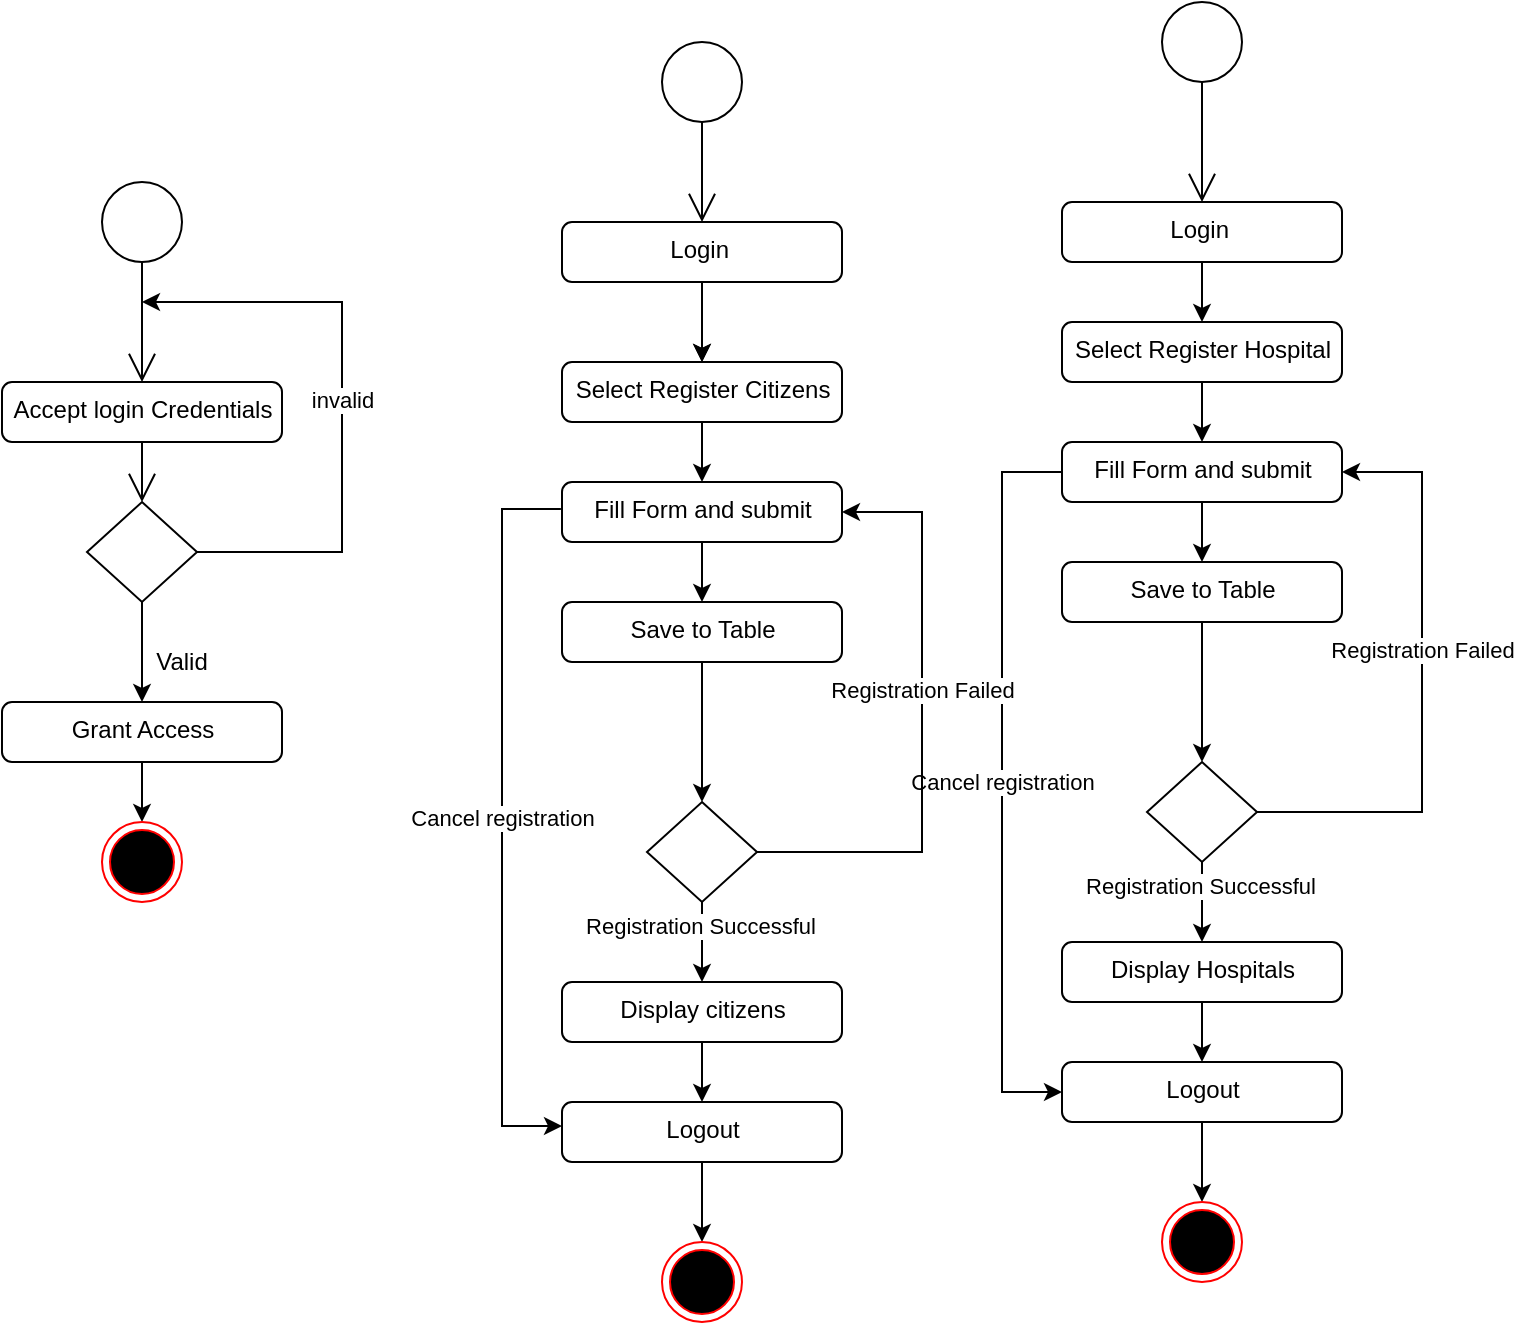 <mxfile version="13.9.9" type="device"><diagram name="Page-1" id="0783ab3e-0a74-02c8-0abd-f7b4e66b4bec"><mxGraphModel dx="152" dy="572" grid="1" gridSize="10" guides="1" tooltips="1" connect="1" arrows="1" fold="1" page="1" pageScale="1" pageWidth="850" pageHeight="1100" background="#ffffff" math="0" shadow="0" extFonts="Permanent Marker^https://fonts.googleapis.com/css?family=Permanent+Marker"><root><mxCell id="0"/><mxCell id="1" parent="0"/><mxCell id="qpvtI-tm00FxSNm9Ykw5-112" value="" style="endArrow=open;endFill=1;endSize=12;html=1;exitX=0.5;exitY=1;exitDx=0;exitDy=0;entryX=0.5;entryY=0;entryDx=0;entryDy=0;" parent="1" source="YU-b6hTbX_qhFQQpR7vt-1" target="qpvtI-tm00FxSNm9Ykw5-113" edge="1"><mxGeometry width="160" relative="1" as="geometry"><mxPoint x="980" y="160" as="sourcePoint"/><mxPoint x="980" y="210" as="targetPoint"/></mxGeometry></mxCell><mxCell id="qpvtI-tm00FxSNm9Ykw5-113" value="Accept login Credentials" style="html=1;align=center;verticalAlign=top;rounded=1;absoluteArcSize=1;arcSize=10;dashed=0;" parent="1" vertex="1"><mxGeometry x="910" y="210" width="140" height="30" as="geometry"/></mxCell><mxCell id="qpvtI-tm00FxSNm9Ykw5-114" value="invalid" style="edgeStyle=orthogonalEdgeStyle;rounded=0;orthogonalLoop=1;jettySize=auto;html=1;exitX=1;exitY=0.5;exitDx=0;exitDy=0;" parent="1" source="qpvtI-tm00FxSNm9Ykw5-116" edge="1"><mxGeometry relative="1" as="geometry"><mxPoint x="980" y="170" as="targetPoint"/><Array as="points"><mxPoint x="1080" y="295"/><mxPoint x="1080" y="170"/></Array></mxGeometry></mxCell><mxCell id="qpvtI-tm00FxSNm9Ykw5-115" style="edgeStyle=orthogonalEdgeStyle;rounded=0;orthogonalLoop=1;jettySize=auto;html=1;exitX=0.5;exitY=1;exitDx=0;exitDy=0;entryX=0.5;entryY=0;entryDx=0;entryDy=0;" parent="1" source="qpvtI-tm00FxSNm9Ykw5-116" target="qpvtI-tm00FxSNm9Ykw5-120" edge="1"><mxGeometry relative="1" as="geometry"/></mxCell><mxCell id="qpvtI-tm00FxSNm9Ykw5-116" value="" style="rhombus;" parent="1" vertex="1"><mxGeometry x="952.5" y="270" width="55" height="50" as="geometry"/></mxCell><mxCell id="qpvtI-tm00FxSNm9Ykw5-117" value="" style="endArrow=open;endFill=1;endSize=12;html=1;entryX=0.5;entryY=0;entryDx=0;entryDy=0;" parent="1" source="qpvtI-tm00FxSNm9Ykw5-113" target="qpvtI-tm00FxSNm9Ykw5-116" edge="1"><mxGeometry width="160" relative="1" as="geometry"><mxPoint x="980" y="310" as="sourcePoint"/><mxPoint x="980" y="360" as="targetPoint"/></mxGeometry></mxCell><mxCell id="qpvtI-tm00FxSNm9Ykw5-118" value="Valid" style="text;html=1;strokeColor=none;fillColor=none;align=center;verticalAlign=middle;whiteSpace=wrap;rounded=0;" parent="1" vertex="1"><mxGeometry x="980" y="340" width="40" height="20" as="geometry"/></mxCell><mxCell id="qpvtI-tm00FxSNm9Ykw5-119" style="edgeStyle=orthogonalEdgeStyle;rounded=0;orthogonalLoop=1;jettySize=auto;html=1;exitX=0.5;exitY=1;exitDx=0;exitDy=0;" parent="1" source="qpvtI-tm00FxSNm9Ykw5-120" target="qpvtI-tm00FxSNm9Ykw5-121" edge="1"><mxGeometry relative="1" as="geometry"/></mxCell><mxCell id="qpvtI-tm00FxSNm9Ykw5-120" value="Grant Access" style="html=1;align=center;verticalAlign=top;rounded=1;absoluteArcSize=1;arcSize=10;dashed=0;" parent="1" vertex="1"><mxGeometry x="910" y="370" width="140" height="30" as="geometry"/></mxCell><mxCell id="qpvtI-tm00FxSNm9Ykw5-121" value="" style="ellipse;html=1;shape=endState;fillColor=#000000;strokeColor=#ff0000;" parent="1" vertex="1"><mxGeometry x="960" y="430" width="40" height="40" as="geometry"/></mxCell><mxCell id="2AjkwGKu1eCq4MbgWLdp-5" value="" style="endArrow=open;endFill=1;endSize=12;html=1;exitX=0.5;exitY=1;exitDx=0;exitDy=0;entryX=0.5;entryY=0;entryDx=0;entryDy=0;" parent="1" target="2AjkwGKu1eCq4MbgWLdp-7" edge="1"><mxGeometry width="160" relative="1" as="geometry"><mxPoint x="1510" y="60" as="sourcePoint"/><mxPoint x="1510" y="240" as="targetPoint"/></mxGeometry></mxCell><mxCell id="2AjkwGKu1eCq4MbgWLdp-6" style="edgeStyle=orthogonalEdgeStyle;rounded=0;orthogonalLoop=1;jettySize=auto;html=1;exitX=0.5;exitY=0.667;exitDx=0;exitDy=0;exitPerimeter=0;" parent="1" source="2AjkwGKu1eCq4MbgWLdp-20" target="2AjkwGKu1eCq4MbgWLdp-17" edge="1"><mxGeometry relative="1" as="geometry"><mxPoint x="1600" y="290" as="sourcePoint"/></mxGeometry></mxCell><mxCell id="2AjkwGKu1eCq4MbgWLdp-7" value="Login&amp;nbsp;" style="html=1;align=center;verticalAlign=top;rounded=1;absoluteArcSize=1;arcSize=10;dashed=0;" parent="1" vertex="1"><mxGeometry x="1440" y="120" width="140" height="30" as="geometry"/></mxCell><mxCell id="2AjkwGKu1eCq4MbgWLdp-8" value="Registration Failed" style="edgeStyle=orthogonalEdgeStyle;rounded=0;orthogonalLoop=1;jettySize=auto;html=1;exitX=1;exitY=0.5;exitDx=0;exitDy=0;entryX=1;entryY=0.5;entryDx=0;entryDy=0;" parent="1" source="2AjkwGKu1eCq4MbgWLdp-11" target="2AjkwGKu1eCq4MbgWLdp-20" edge="1"><mxGeometry x="0.117" relative="1" as="geometry"><mxPoint x="1700" y="330" as="targetPoint"/><Array as="points"><mxPoint x="1620" y="425"/><mxPoint x="1620" y="255"/></Array><mxPoint as="offset"/></mxGeometry></mxCell><mxCell id="2AjkwGKu1eCq4MbgWLdp-9" style="edgeStyle=orthogonalEdgeStyle;rounded=0;orthogonalLoop=1;jettySize=auto;html=1;exitX=0.5;exitY=1;exitDx=0;exitDy=0;entryX=0.5;entryY=0;entryDx=0;entryDy=0;" parent="1" source="2AjkwGKu1eCq4MbgWLdp-11" target="2AjkwGKu1eCq4MbgWLdp-14" edge="1"><mxGeometry relative="1" as="geometry"><Array as="points"><mxPoint x="1510" y="460"/><mxPoint x="1510" y="490"/><mxPoint x="1510" y="490"/></Array></mxGeometry></mxCell><mxCell id="2AjkwGKu1eCq4MbgWLdp-10" value="Registration Successful" style="edgeLabel;html=1;align=center;verticalAlign=middle;resizable=0;points=[];" parent="2AjkwGKu1eCq4MbgWLdp-9" vertex="1" connectable="0"><mxGeometry x="-0.4" y="-1" relative="1" as="geometry"><mxPoint as="offset"/></mxGeometry></mxCell><mxCell id="2AjkwGKu1eCq4MbgWLdp-11" value="" style="rhombus;" parent="1" vertex="1"><mxGeometry x="1482.5" y="400" width="55" height="50" as="geometry"/></mxCell><mxCell id="2AjkwGKu1eCq4MbgWLdp-12" style="edgeStyle=orthogonalEdgeStyle;rounded=0;orthogonalLoop=1;jettySize=auto;html=1;exitX=0.5;exitY=1;exitDx=0;exitDy=0;" parent="1" source="2AjkwGKu1eCq4MbgWLdp-18" target="2AjkwGKu1eCq4MbgWLdp-15" edge="1"><mxGeometry relative="1" as="geometry"><mxPoint x="1505" y="620" as="sourcePoint"/></mxGeometry></mxCell><mxCell id="2AjkwGKu1eCq4MbgWLdp-13" style="edgeStyle=orthogonalEdgeStyle;rounded=0;orthogonalLoop=1;jettySize=auto;html=1;exitX=0.5;exitY=1;exitDx=0;exitDy=0;entryX=0.5;entryY=0;entryDx=0;entryDy=0;" parent="1" source="2AjkwGKu1eCq4MbgWLdp-14" target="2AjkwGKu1eCq4MbgWLdp-18" edge="1"><mxGeometry relative="1" as="geometry"/></mxCell><mxCell id="2AjkwGKu1eCq4MbgWLdp-14" value="Display Hospitals" style="html=1;align=center;verticalAlign=top;rounded=1;absoluteArcSize=1;arcSize=10;dashed=0;" parent="1" vertex="1"><mxGeometry x="1440" y="490" width="140" height="30" as="geometry"/></mxCell><mxCell id="2AjkwGKu1eCq4MbgWLdp-15" value="" style="ellipse;html=1;shape=endState;fillColor=#000000;strokeColor=#ff0000;" parent="1" vertex="1"><mxGeometry x="1490" y="620" width="40" height="40" as="geometry"/></mxCell><mxCell id="2AjkwGKu1eCq4MbgWLdp-16" style="edgeStyle=orthogonalEdgeStyle;rounded=0;orthogonalLoop=1;jettySize=auto;html=1;exitX=0.5;exitY=1;exitDx=0;exitDy=0;entryX=0.5;entryY=0;entryDx=0;entryDy=0;" parent="1" source="2AjkwGKu1eCq4MbgWLdp-17" target="2AjkwGKu1eCq4MbgWLdp-11" edge="1"><mxGeometry relative="1" as="geometry"/></mxCell><mxCell id="2AjkwGKu1eCq4MbgWLdp-17" value="Save to Table" style="html=1;align=center;verticalAlign=top;rounded=1;absoluteArcSize=1;arcSize=10;dashed=0;" parent="1" vertex="1"><mxGeometry x="1440" y="300" width="140" height="30" as="geometry"/></mxCell><mxCell id="2AjkwGKu1eCq4MbgWLdp-18" value="Logout" style="html=1;align=center;verticalAlign=top;rounded=1;absoluteArcSize=1;arcSize=10;dashed=0;" parent="1" vertex="1"><mxGeometry x="1440" y="550" width="140" height="30" as="geometry"/></mxCell><mxCell id="2AjkwGKu1eCq4MbgWLdp-19" value="Cancel registration" style="edgeStyle=orthogonalEdgeStyle;rounded=0;orthogonalLoop=1;jettySize=auto;html=1;exitX=0;exitY=0.5;exitDx=0;exitDy=0;" parent="1" source="2AjkwGKu1eCq4MbgWLdp-20" target="2AjkwGKu1eCq4MbgWLdp-18" edge="1"><mxGeometry relative="1" as="geometry"><mxPoint x="1390" y="510" as="targetPoint"/><Array as="points"><mxPoint x="1410" y="255"/><mxPoint x="1410" y="565"/></Array><mxPoint x="1547.5" y="435" as="sourcePoint"/></mxGeometry></mxCell><mxCell id="2AjkwGKu1eCq4MbgWLdp-20" value="Fill Form and submit" style="html=1;align=center;verticalAlign=top;rounded=1;absoluteArcSize=1;arcSize=10;dashed=0;" parent="1" vertex="1"><mxGeometry x="1440" y="240" width="140" height="30" as="geometry"/></mxCell><mxCell id="2AjkwGKu1eCq4MbgWLdp-21" style="edgeStyle=orthogonalEdgeStyle;rounded=0;orthogonalLoop=1;jettySize=auto;html=1;entryX=0.5;entryY=0;entryDx=0;entryDy=0;exitX=0.5;exitY=1;exitDx=0;exitDy=0;" parent="1" source="2AjkwGKu1eCq4MbgWLdp-22" target="2AjkwGKu1eCq4MbgWLdp-20" edge="1"><mxGeometry relative="1" as="geometry"><mxPoint x="1500" y="170" as="sourcePoint"/><mxPoint x="1540" y="230" as="targetPoint"/></mxGeometry></mxCell><mxCell id="2AjkwGKu1eCq4MbgWLdp-22" value="Select Register Hospital" style="html=1;align=center;verticalAlign=top;rounded=1;absoluteArcSize=1;arcSize=10;dashed=0;" parent="1" vertex="1"><mxGeometry x="1440" y="180" width="140" height="30" as="geometry"/></mxCell><mxCell id="2AjkwGKu1eCq4MbgWLdp-23" style="edgeStyle=orthogonalEdgeStyle;rounded=0;orthogonalLoop=1;jettySize=auto;html=1;exitX=0.5;exitY=1;exitDx=0;exitDy=0;entryX=0.5;entryY=0;entryDx=0;entryDy=0;" parent="1" source="2AjkwGKu1eCq4MbgWLdp-7" target="2AjkwGKu1eCq4MbgWLdp-22" edge="1"><mxGeometry relative="1" as="geometry"><mxPoint x="1520" y="160" as="sourcePoint"/><mxPoint x="1520" y="320" as="targetPoint"/></mxGeometry></mxCell><mxCell id="YU-b6hTbX_qhFQQpR7vt-1" value="" style="ellipse;fillColor=#ffffff;strokeColor=#000000;" parent="1" vertex="1"><mxGeometry x="960" y="110" width="40" height="40" as="geometry"/></mxCell><mxCell id="YU-b6hTbX_qhFQQpR7vt-3" value="" style="ellipse;fillColor=#ffffff;strokeColor=#000000;" parent="1" vertex="1"><mxGeometry x="1490" y="20" width="40" height="40" as="geometry"/></mxCell><mxCell id="PoWqiV4xt5L7JYeA4zF6-2" value="" style="endArrow=open;endFill=1;endSize=12;html=1;exitX=0.5;exitY=1;exitDx=0;exitDy=0;entryX=0.5;entryY=0;entryDx=0;entryDy=0;" parent="1" source="PoWqiV4xt5L7JYeA4zF6-4" edge="1"><mxGeometry width="160" relative="1" as="geometry"><mxPoint x="1260" y="100" as="sourcePoint"/><mxPoint x="1260" y="140" as="targetPoint"/></mxGeometry></mxCell><mxCell id="PoWqiV4xt5L7JYeA4zF6-3" style="edgeStyle=orthogonalEdgeStyle;rounded=0;orthogonalLoop=1;jettySize=auto;html=1;exitX=0.5;exitY=0.667;exitDx=0;exitDy=0;exitPerimeter=0;" parent="1" source="PoWqiV4xt5L7JYeA4zF6-17" target="PoWqiV4xt5L7JYeA4zF6-14" edge="1"><mxGeometry relative="1" as="geometry"><mxPoint x="1350" y="310" as="sourcePoint"/></mxGeometry></mxCell><mxCell id="PoWqiV4xt5L7JYeA4zF6-5" value="Registration Failed" style="edgeStyle=orthogonalEdgeStyle;rounded=0;orthogonalLoop=1;jettySize=auto;html=1;exitX=1;exitY=0.5;exitDx=0;exitDy=0;" parent="1" source="PoWqiV4xt5L7JYeA4zF6-8" target="PoWqiV4xt5L7JYeA4zF6-17" edge="1"><mxGeometry x="0.117" relative="1" as="geometry"><mxPoint x="1450" y="350" as="targetPoint"/><Array as="points"><mxPoint x="1370" y="445"/><mxPoint x="1370" y="275"/></Array><mxPoint as="offset"/></mxGeometry></mxCell><mxCell id="PoWqiV4xt5L7JYeA4zF6-6" style="edgeStyle=orthogonalEdgeStyle;rounded=0;orthogonalLoop=1;jettySize=auto;html=1;exitX=0.5;exitY=1;exitDx=0;exitDy=0;entryX=0.5;entryY=0;entryDx=0;entryDy=0;" parent="1" source="PoWqiV4xt5L7JYeA4zF6-8" target="PoWqiV4xt5L7JYeA4zF6-11" edge="1"><mxGeometry relative="1" as="geometry"><Array as="points"><mxPoint x="1260" y="480"/><mxPoint x="1260" y="510"/><mxPoint x="1260" y="510"/></Array></mxGeometry></mxCell><mxCell id="PoWqiV4xt5L7JYeA4zF6-7" value="Registration Successful" style="edgeLabel;html=1;align=center;verticalAlign=middle;resizable=0;points=[];" parent="PoWqiV4xt5L7JYeA4zF6-6" vertex="1" connectable="0"><mxGeometry x="-0.4" y="-1" relative="1" as="geometry"><mxPoint as="offset"/></mxGeometry></mxCell><mxCell id="PoWqiV4xt5L7JYeA4zF6-8" value="" style="rhombus;" parent="1" vertex="1"><mxGeometry x="1232.5" y="420" width="55" height="50" as="geometry"/></mxCell><mxCell id="PoWqiV4xt5L7JYeA4zF6-9" style="edgeStyle=orthogonalEdgeStyle;rounded=0;orthogonalLoop=1;jettySize=auto;html=1;exitX=0.5;exitY=1;exitDx=0;exitDy=0;" parent="1" source="PoWqiV4xt5L7JYeA4zF6-15" target="PoWqiV4xt5L7JYeA4zF6-12" edge="1"><mxGeometry relative="1" as="geometry"><mxPoint x="1255" y="640" as="sourcePoint"/></mxGeometry></mxCell><mxCell id="PoWqiV4xt5L7JYeA4zF6-10" style="edgeStyle=orthogonalEdgeStyle;rounded=0;orthogonalLoop=1;jettySize=auto;html=1;exitX=0.5;exitY=1;exitDx=0;exitDy=0;entryX=0.5;entryY=0;entryDx=0;entryDy=0;" parent="1" source="PoWqiV4xt5L7JYeA4zF6-11" target="PoWqiV4xt5L7JYeA4zF6-15" edge="1"><mxGeometry relative="1" as="geometry"/></mxCell><mxCell id="PoWqiV4xt5L7JYeA4zF6-11" value="Display citizens" style="html=1;align=center;verticalAlign=top;rounded=1;absoluteArcSize=1;arcSize=10;dashed=0;" parent="1" vertex="1"><mxGeometry x="1190" y="510" width="140" height="30" as="geometry"/></mxCell><mxCell id="PoWqiV4xt5L7JYeA4zF6-12" value="" style="ellipse;html=1;shape=endState;fillColor=#000000;strokeColor=#ff0000;" parent="1" vertex="1"><mxGeometry x="1240" y="640" width="40" height="40" as="geometry"/></mxCell><mxCell id="PoWqiV4xt5L7JYeA4zF6-13" style="edgeStyle=orthogonalEdgeStyle;rounded=0;orthogonalLoop=1;jettySize=auto;html=1;exitX=0.5;exitY=1;exitDx=0;exitDy=0;entryX=0.5;entryY=0;entryDx=0;entryDy=0;" parent="1" source="PoWqiV4xt5L7JYeA4zF6-14" target="PoWqiV4xt5L7JYeA4zF6-8" edge="1"><mxGeometry relative="1" as="geometry"/></mxCell><mxCell id="PoWqiV4xt5L7JYeA4zF6-14" value="Save to Table" style="html=1;align=center;verticalAlign=top;rounded=1;absoluteArcSize=1;arcSize=10;dashed=0;" parent="1" vertex="1"><mxGeometry x="1190" y="320" width="140" height="30" as="geometry"/></mxCell><mxCell id="PoWqiV4xt5L7JYeA4zF6-15" value="Logout" style="html=1;align=center;verticalAlign=top;rounded=1;absoluteArcSize=1;arcSize=10;dashed=0;" parent="1" vertex="1"><mxGeometry x="1190" y="570" width="140" height="30" as="geometry"/></mxCell><mxCell id="PoWqiV4xt5L7JYeA4zF6-16" value="Cancel registration" style="edgeStyle=orthogonalEdgeStyle;rounded=0;orthogonalLoop=1;jettySize=auto;html=1;exitX=-0.004;exitY=0.45;exitDx=0;exitDy=0;exitPerimeter=0;" parent="1" source="PoWqiV4xt5L7JYeA4zF6-17" target="PoWqiV4xt5L7JYeA4zF6-15" edge="1"><mxGeometry relative="1" as="geometry"><mxPoint x="1140" y="530" as="targetPoint"/><Array as="points"><mxPoint x="1160" y="274"/><mxPoint x="1160" y="582"/></Array><mxPoint x="1297.5" y="455" as="sourcePoint"/></mxGeometry></mxCell><mxCell id="PoWqiV4xt5L7JYeA4zF6-17" value="Fill Form and submit" style="html=1;align=center;verticalAlign=top;rounded=1;absoluteArcSize=1;arcSize=10;dashed=0;" parent="1" vertex="1"><mxGeometry x="1190" y="260" width="140" height="30" as="geometry"/></mxCell><mxCell id="PoWqiV4xt5L7JYeA4zF6-18" style="edgeStyle=orthogonalEdgeStyle;rounded=0;orthogonalLoop=1;jettySize=auto;html=1;entryX=0.5;entryY=0;entryDx=0;entryDy=0;exitX=0.5;exitY=1;exitDx=0;exitDy=0;" parent="1" source="PoWqiV4xt5L7JYeA4zF6-19" target="PoWqiV4xt5L7JYeA4zF6-17" edge="1"><mxGeometry relative="1" as="geometry"><mxPoint x="1250" y="190" as="sourcePoint"/><mxPoint x="1290" y="250" as="targetPoint"/></mxGeometry></mxCell><mxCell id="PoWqiV4xt5L7JYeA4zF6-19" value="Select Register Citizens" style="html=1;align=center;verticalAlign=top;rounded=1;absoluteArcSize=1;arcSize=10;dashed=0;" parent="1" vertex="1"><mxGeometry x="1190" y="200" width="140" height="30" as="geometry"/></mxCell><mxCell id="PoWqiV4xt5L7JYeA4zF6-20" style="edgeStyle=orthogonalEdgeStyle;rounded=0;orthogonalLoop=1;jettySize=auto;html=1;exitX=0.5;exitY=1;exitDx=0;exitDy=0;entryX=0.5;entryY=0;entryDx=0;entryDy=0;" parent="1" target="PoWqiV4xt5L7JYeA4zF6-19" edge="1"><mxGeometry relative="1" as="geometry"><mxPoint x="1260" y="170" as="sourcePoint"/><mxPoint x="1270" y="340" as="targetPoint"/></mxGeometry></mxCell><mxCell id="PoWqiV4xt5L7JYeA4zF6-21" value="" style="ellipse;fillColor=#ffffff;strokeColor=#000000;" parent="1" vertex="1"><mxGeometry x="1240" y="40" width="40" height="40" as="geometry"/></mxCell><mxCell id="PoWqiV4xt5L7JYeA4zF6-23" value="" style="edgeStyle=orthogonalEdgeStyle;rounded=0;orthogonalLoop=1;jettySize=auto;html=1;exitX=0.5;exitY=1;exitDx=0;exitDy=0;" parent="1" source="PoWqiV4xt5L7JYeA4zF6-4" target="PoWqiV4xt5L7JYeA4zF6-19" edge="1"><mxGeometry relative="1" as="geometry"><mxPoint x="1260" y="160" as="sourcePoint"/></mxGeometry></mxCell><mxCell id="PoWqiV4xt5L7JYeA4zF6-4" value="Login&amp;nbsp;" style="html=1;align=center;verticalAlign=top;rounded=1;absoluteArcSize=1;arcSize=10;dashed=0;" parent="1" vertex="1"><mxGeometry x="1190" y="130" width="140" height="30" as="geometry"/></mxCell><mxCell id="PoWqiV4xt5L7JYeA4zF6-22" value="" style="endArrow=open;endFill=1;endSize=12;html=1;exitX=0.5;exitY=1;exitDx=0;exitDy=0;entryX=0.5;entryY=0;entryDx=0;entryDy=0;" parent="1" source="PoWqiV4xt5L7JYeA4zF6-21" target="PoWqiV4xt5L7JYeA4zF6-4" edge="1"><mxGeometry width="160" relative="1" as="geometry"><mxPoint x="1260" y="80" as="sourcePoint"/><mxPoint x="1260" y="140" as="targetPoint"/></mxGeometry></mxCell></root></mxGraphModel></diagram></mxfile>